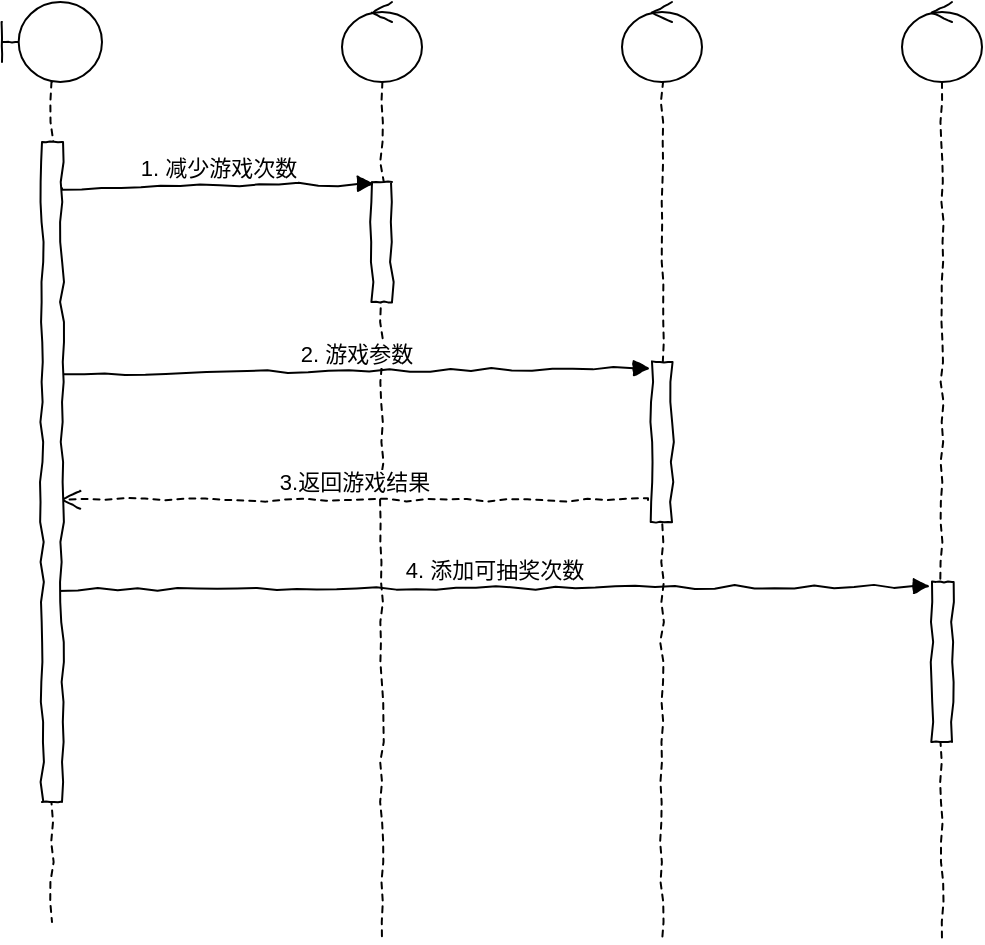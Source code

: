 <mxfile version="12.4.3" type="github" pages="1">
  <diagram id="CuHBmpAUFITdy2Dhoh9g" name="第 1 页">
    <mxGraphModel dx="1426" dy="771" grid="1" gridSize="10" guides="1" tooltips="1" connect="1" arrows="1" fold="1" page="1" pageScale="1" pageWidth="827" pageHeight="1169" math="0" shadow="0">
      <root>
        <mxCell id="0"/>
        <mxCell id="1" parent="0"/>
        <mxCell id="cQni9ctdwEXNqDFrvuiN-1" value="" style="shape=umlLifeline;participant=umlControl;perimeter=lifelinePerimeter;whiteSpace=wrap;html=1;container=1;collapsible=0;recursiveResize=0;verticalAlign=top;spacingTop=36;labelBackgroundColor=#ffffff;outlineConnect=0;comic=1;" parent="1" vertex="1">
          <mxGeometry x="360" y="70" width="40" height="470" as="geometry"/>
        </mxCell>
        <mxCell id="cQni9ctdwEXNqDFrvuiN-8" value="" style="html=1;points=[];perimeter=orthogonalPerimeter;rounded=0;shadow=0;glass=0;comic=1;" parent="cQni9ctdwEXNqDFrvuiN-1" vertex="1">
          <mxGeometry x="15" y="90" width="10" height="60" as="geometry"/>
        </mxCell>
        <mxCell id="cQni9ctdwEXNqDFrvuiN-3" value="" style="shape=umlLifeline;participant=umlControl;perimeter=lifelinePerimeter;whiteSpace=wrap;html=1;container=1;collapsible=0;recursiveResize=0;verticalAlign=top;spacingTop=36;labelBackgroundColor=#ffffff;outlineConnect=0;comic=1;rounded=0;glass=0;shadow=0;" parent="1" vertex="1">
          <mxGeometry x="500" y="70" width="40" height="470" as="geometry"/>
        </mxCell>
        <mxCell id="cQni9ctdwEXNqDFrvuiN-10" value="" style="html=1;points=[];perimeter=orthogonalPerimeter;rounded=0;shadow=0;glass=0;comic=1;" parent="cQni9ctdwEXNqDFrvuiN-3" vertex="1">
          <mxGeometry x="15" y="180" width="10" height="80" as="geometry"/>
        </mxCell>
        <mxCell id="cQni9ctdwEXNqDFrvuiN-6" value="" style="shape=umlLifeline;participant=umlControl;perimeter=lifelinePerimeter;whiteSpace=wrap;html=1;container=1;collapsible=0;recursiveResize=0;verticalAlign=top;spacingTop=36;labelBackgroundColor=#ffffff;outlineConnect=0;comic=1;rounded=0;glass=0;shadow=0;" parent="1" vertex="1">
          <mxGeometry x="640" y="70" width="40" height="470" as="geometry"/>
        </mxCell>
        <mxCell id="cQni9ctdwEXNqDFrvuiN-12" value="" style="html=1;points=[];perimeter=orthogonalPerimeter;rounded=0;shadow=0;glass=0;comic=1;" parent="cQni9ctdwEXNqDFrvuiN-6" vertex="1">
          <mxGeometry x="15" y="290" width="10" height="80" as="geometry"/>
        </mxCell>
        <mxCell id="cQni9ctdwEXNqDFrvuiN-18" value="1. 减少游戏次数" style="html=1;verticalAlign=bottom;endArrow=block;entryX=0.1;entryY=0.014;entryDx=0;entryDy=0;entryPerimeter=0;exitX=1;exitY=0.07;exitDx=0;exitDy=0;exitPerimeter=0;comic=1;" parent="1" source="cQni9ctdwEXNqDFrvuiN-7" target="cQni9ctdwEXNqDFrvuiN-8" edge="1">
          <mxGeometry width="80" relative="1" as="geometry">
            <mxPoint x="250" y="160" as="sourcePoint"/>
            <mxPoint x="330" y="160" as="targetPoint"/>
          </mxGeometry>
        </mxCell>
        <mxCell id="cQni9ctdwEXNqDFrvuiN-19" value="2. 游戏参数" style="html=1;verticalAlign=bottom;endArrow=block;entryX=-0.1;entryY=0.038;entryDx=0;entryDy=0;entryPerimeter=0;exitX=1.1;exitY=0.352;exitDx=0;exitDy=0;exitPerimeter=0;comic=1;" parent="1" source="cQni9ctdwEXNqDFrvuiN-7" target="cQni9ctdwEXNqDFrvuiN-10" edge="1">
          <mxGeometry width="80" relative="1" as="geometry">
            <mxPoint x="250" y="250" as="sourcePoint"/>
            <mxPoint x="330" y="250" as="targetPoint"/>
          </mxGeometry>
        </mxCell>
        <mxCell id="cQni9ctdwEXNqDFrvuiN-16" value="3.返回游戏结果" style="html=1;verticalAlign=bottom;endArrow=open;dashed=1;endSize=8;exitX=-0.2;exitY=0.863;exitDx=0;exitDy=0;exitPerimeter=0;comic=1;entryX=0.9;entryY=0.542;entryDx=0;entryDy=0;entryPerimeter=0;" parent="1" source="cQni9ctdwEXNqDFrvuiN-10" target="cQni9ctdwEXNqDFrvuiN-7" edge="1">
          <mxGeometry relative="1" as="geometry">
            <mxPoint x="330" y="320" as="sourcePoint"/>
            <mxPoint x="250" y="320" as="targetPoint"/>
          </mxGeometry>
        </mxCell>
        <mxCell id="cQni9ctdwEXNqDFrvuiN-21" value="4. 添加可抽奖次数" style="html=1;verticalAlign=bottom;endArrow=block;entryX=-0.1;entryY=0.025;entryDx=0;entryDy=0;entryPerimeter=0;exitX=0.8;exitY=0.679;exitDx=0;exitDy=0;exitPerimeter=0;comic=1;" parent="1" source="cQni9ctdwEXNqDFrvuiN-7" target="cQni9ctdwEXNqDFrvuiN-12" edge="1">
          <mxGeometry width="80" relative="1" as="geometry">
            <mxPoint x="250" y="370" as="sourcePoint"/>
            <mxPoint x="330" y="370" as="targetPoint"/>
          </mxGeometry>
        </mxCell>
        <mxCell id="bGskztIUufHuH5g8mjEg-1" value="" style="shape=umlLifeline;participant=umlBoundary;perimeter=lifelinePerimeter;whiteSpace=wrap;html=1;container=1;collapsible=0;recursiveResize=0;verticalAlign=top;spacingTop=36;labelBackgroundColor=#ffffff;outlineConnect=0;comic=1;" vertex="1" parent="1">
          <mxGeometry x="190" y="70" width="50" height="460" as="geometry"/>
        </mxCell>
        <mxCell id="cQni9ctdwEXNqDFrvuiN-7" value="" style="html=1;points=[];perimeter=orthogonalPerimeter;rounded=0;shadow=0;glass=0;comic=1;" parent="bGskztIUufHuH5g8mjEg-1" vertex="1">
          <mxGeometry x="20" y="70" width="10" height="330" as="geometry"/>
        </mxCell>
      </root>
    </mxGraphModel>
  </diagram>
</mxfile>
